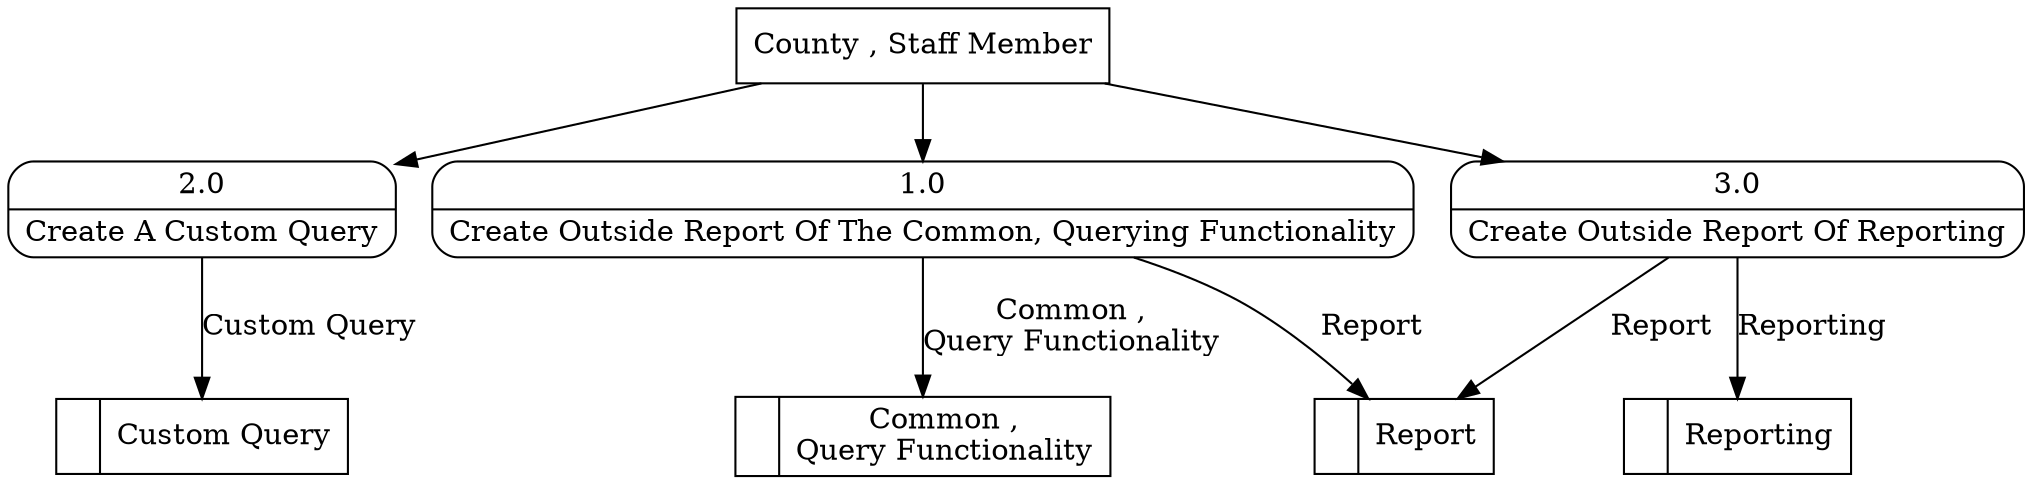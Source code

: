 digraph dfd2{ 
node[shape=record]
200 [label="<f0>  |<f1> Report " ];
201 [label="<f0>  |<f1> Common ,\nQuery Functionality " ];
202 [label="<f0>  |<f1> Reporting " ];
203 [label="<f0>  |<f1> Custom Query " ];
204 [label="County , Staff Member" shape=box];
205 [label="{<f0> 1.0|<f1> Create Outside Report Of The Common, Querying Functionality }" shape=Mrecord];
206 [label="{<f0> 2.0|<f1> Create A Custom Query }" shape=Mrecord];
207 [label="{<f0> 3.0|<f1> Create Outside Report Of Reporting }" shape=Mrecord];
204 -> 205
204 -> 206
204 -> 207
205 -> 200 [label="Report"]
205 -> 201 [label="Common ,\nQuery Functionality"]
206 -> 203 [label="Custom Query"]
207 -> 202 [label="Reporting"]
207 -> 200 [label="Report"]
}